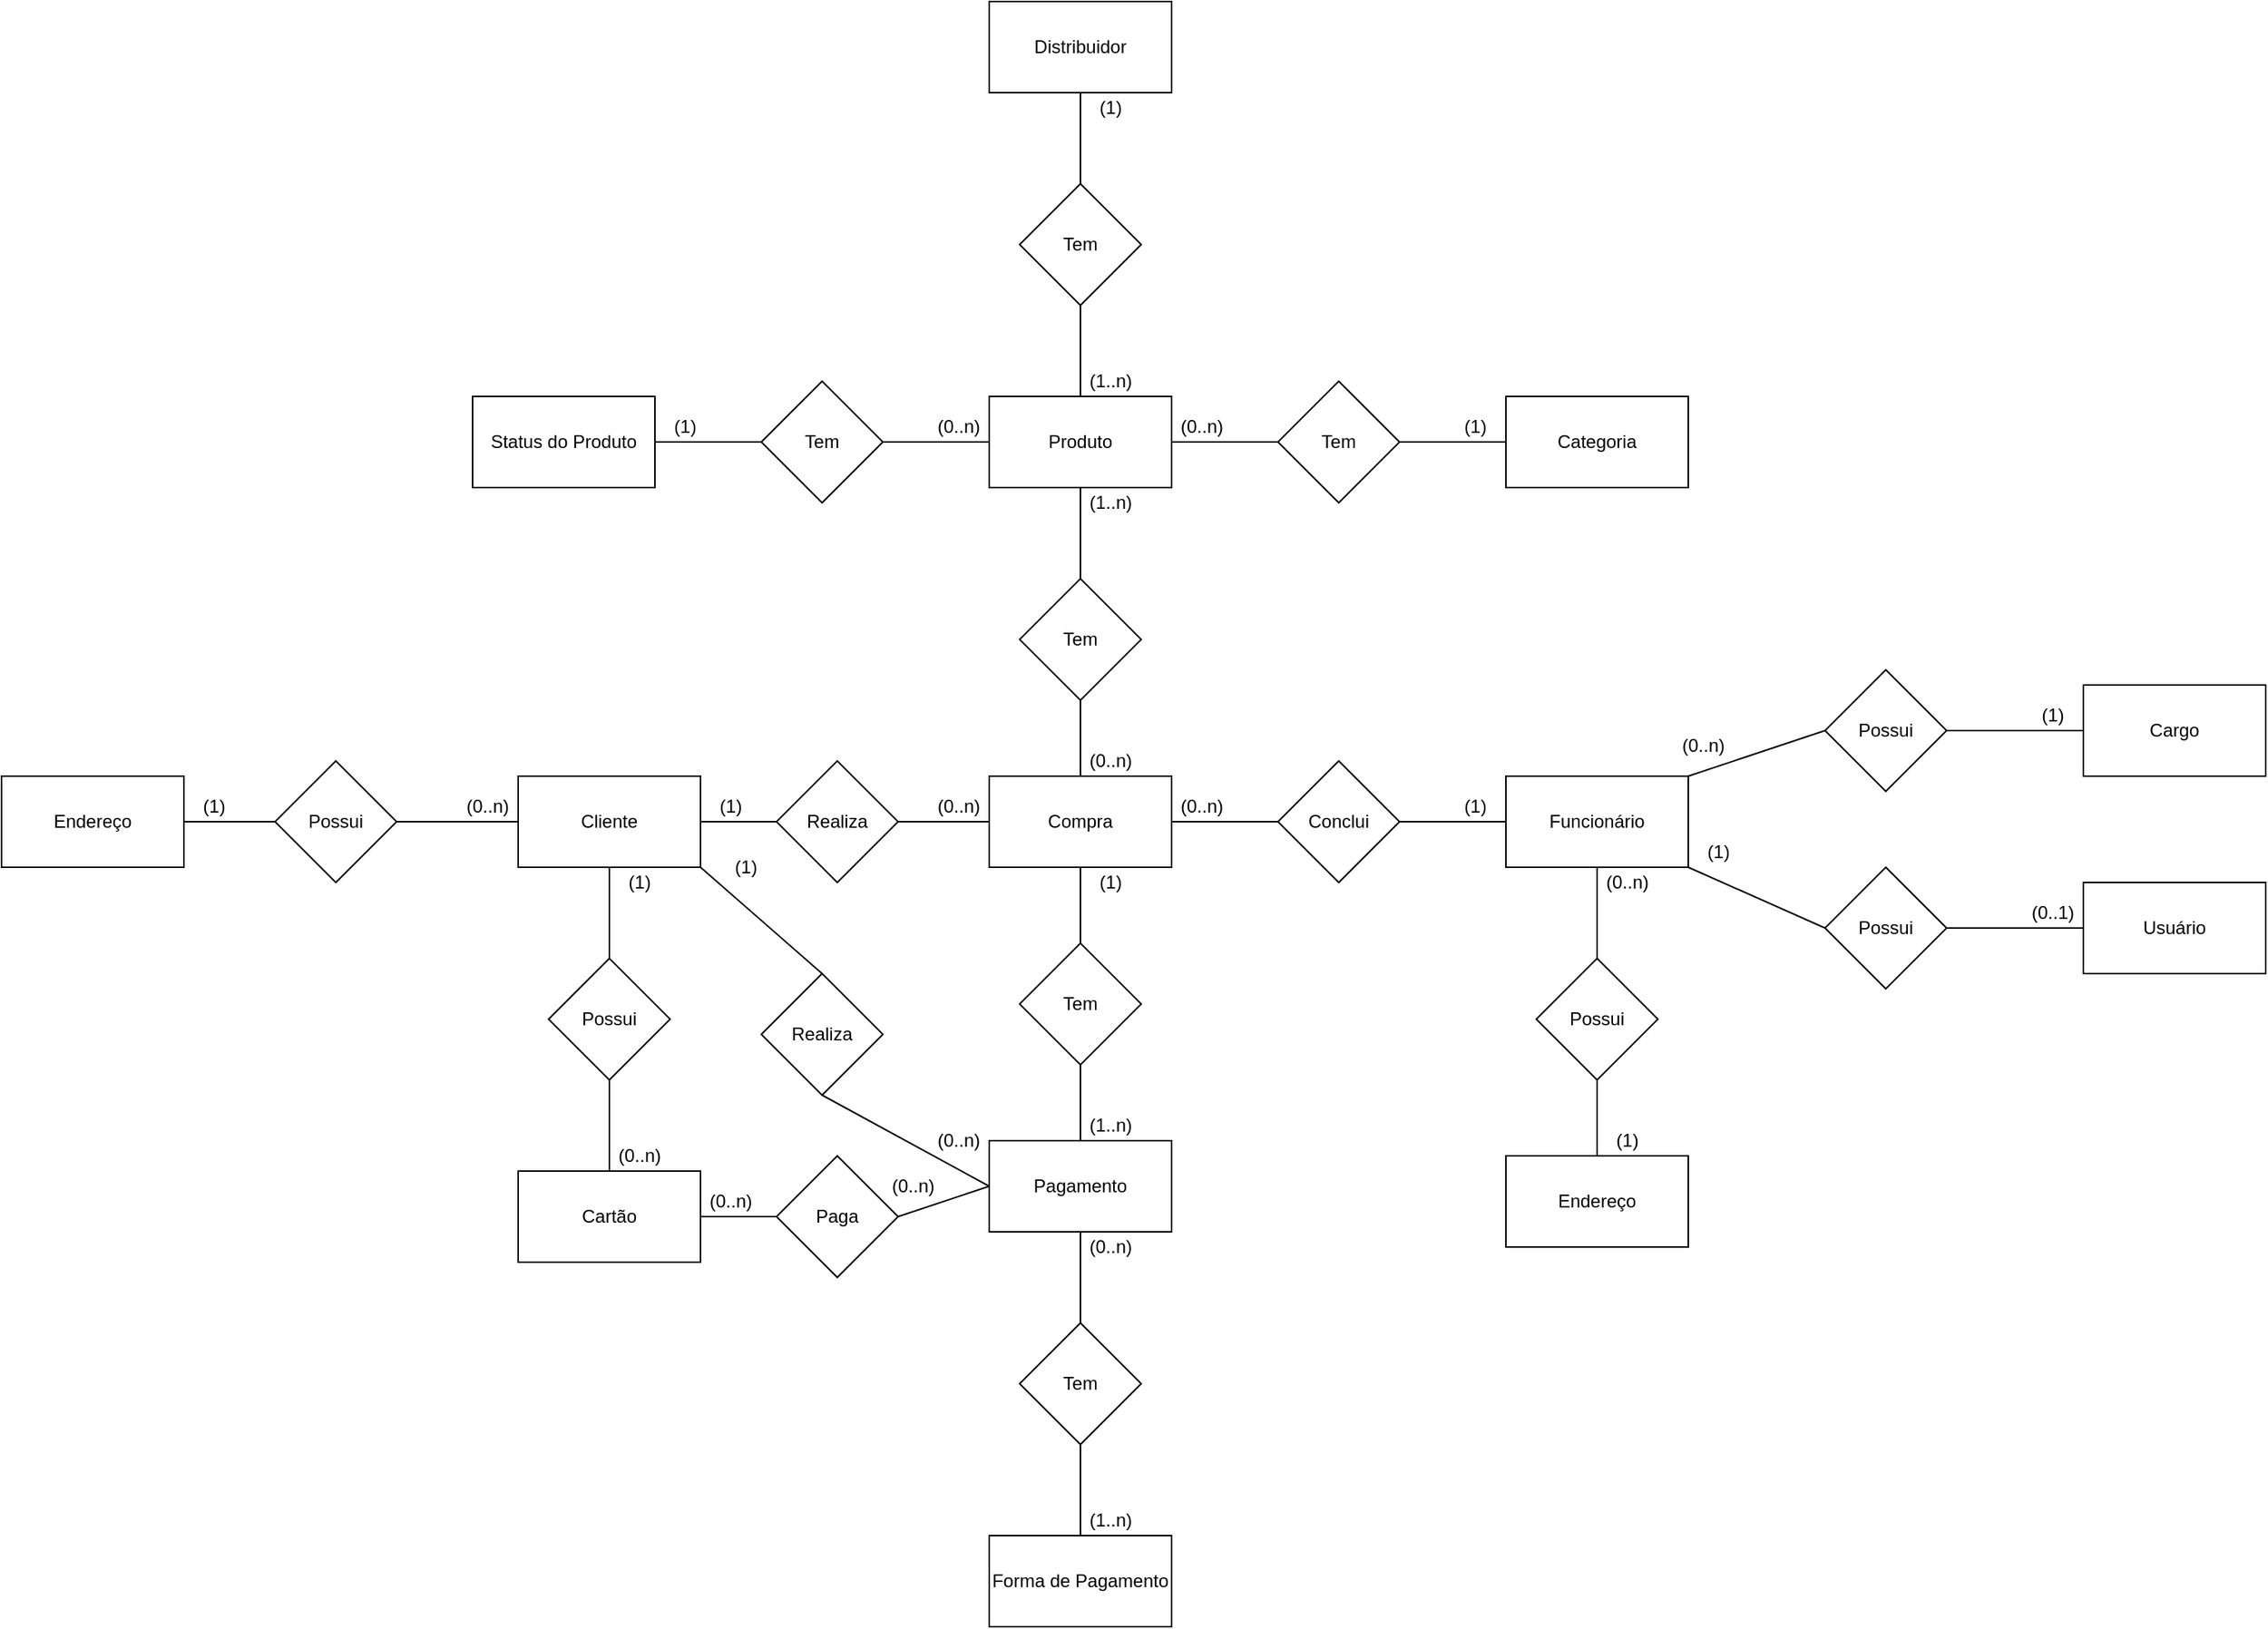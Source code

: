 <mxfile version="13.6.5" type="github">
  <diagram id="R2lEEEUBdFMjLlhIrx00" name="Page-1">
    <mxGraphModel dx="1632" dy="1837" grid="1" gridSize="10" guides="1" tooltips="1" connect="1" arrows="1" fold="1" page="1" pageScale="1" pageWidth="850" pageHeight="1400" math="0" shadow="0" extFonts="Permanent Marker^https://fonts.googleapis.com/css?family=Permanent+Marker">
      <root>
        <mxCell id="0" />
        <mxCell id="1" parent="0" />
        <mxCell id="GaUVrfQEwD2dU-qUHx9c-1" value="Cliente" style="rounded=0;whiteSpace=wrap;html=1;" parent="1" vertex="1">
          <mxGeometry x="30" y="300" width="120" height="60" as="geometry" />
        </mxCell>
        <mxCell id="GaUVrfQEwD2dU-qUHx9c-2" value="Funcionário" style="rounded=0;whiteSpace=wrap;html=1;" parent="1" vertex="1">
          <mxGeometry x="680" y="300" width="120" height="60" as="geometry" />
        </mxCell>
        <mxCell id="GaUVrfQEwD2dU-qUHx9c-3" value="Produto" style="rounded=0;whiteSpace=wrap;html=1;" parent="1" vertex="1">
          <mxGeometry x="340" y="50" width="120" height="60" as="geometry" />
        </mxCell>
        <mxCell id="GaUVrfQEwD2dU-qUHx9c-4" value="Status do Produto" style="rounded=0;whiteSpace=wrap;html=1;" parent="1" vertex="1">
          <mxGeometry y="50" width="120" height="60" as="geometry" />
        </mxCell>
        <mxCell id="GaUVrfQEwD2dU-qUHx9c-5" value="Categoria" style="rounded=0;whiteSpace=wrap;html=1;" parent="1" vertex="1">
          <mxGeometry x="680" y="50" width="120" height="60" as="geometry" />
        </mxCell>
        <mxCell id="GaUVrfQEwD2dU-qUHx9c-6" value="Compra" style="rounded=0;whiteSpace=wrap;html=1;" parent="1" vertex="1">
          <mxGeometry x="340" y="300" width="120" height="60" as="geometry" />
        </mxCell>
        <mxCell id="GaUVrfQEwD2dU-qUHx9c-7" value="Forma de Pagamento" style="rounded=0;whiteSpace=wrap;html=1;" parent="1" vertex="1">
          <mxGeometry x="340" y="800" width="120" height="60" as="geometry" />
        </mxCell>
        <mxCell id="GaUVrfQEwD2dU-qUHx9c-8" value="Pagamento" style="rounded=0;whiteSpace=wrap;html=1;" parent="1" vertex="1">
          <mxGeometry x="340" y="540" width="120" height="60" as="geometry" />
        </mxCell>
        <mxCell id="GaUVrfQEwD2dU-qUHx9c-9" value="Endereço" style="rounded=0;whiteSpace=wrap;html=1;" parent="1" vertex="1">
          <mxGeometry x="-310" y="300" width="120" height="60" as="geometry" />
        </mxCell>
        <mxCell id="GaUVrfQEwD2dU-qUHx9c-10" value="Cargo" style="rounded=0;whiteSpace=wrap;html=1;" parent="1" vertex="1">
          <mxGeometry x="1060" y="240" width="120" height="60" as="geometry" />
        </mxCell>
        <mxCell id="GaUVrfQEwD2dU-qUHx9c-11" value="Usuário" style="rounded=0;whiteSpace=wrap;html=1;" parent="1" vertex="1">
          <mxGeometry x="1060" y="370" width="120" height="60" as="geometry" />
        </mxCell>
        <mxCell id="GaUVrfQEwD2dU-qUHx9c-12" value="Realiza" style="rhombus;whiteSpace=wrap;html=1;" parent="1" vertex="1">
          <mxGeometry x="200" y="290" width="80" height="80" as="geometry" />
        </mxCell>
        <mxCell id="GaUVrfQEwD2dU-qUHx9c-14" value="" style="endArrow=none;html=1;exitX=1;exitY=0.5;exitDx=0;exitDy=0;entryX=0;entryY=0.5;entryDx=0;entryDy=0;" parent="1" source="GaUVrfQEwD2dU-qUHx9c-1" target="GaUVrfQEwD2dU-qUHx9c-12" edge="1">
          <mxGeometry width="50" height="50" relative="1" as="geometry">
            <mxPoint x="380" y="430" as="sourcePoint" />
            <mxPoint x="430" y="380" as="targetPoint" />
          </mxGeometry>
        </mxCell>
        <mxCell id="GaUVrfQEwD2dU-qUHx9c-15" value="" style="endArrow=none;html=1;exitX=1;exitY=0.5;exitDx=0;exitDy=0;entryX=0;entryY=0.5;entryDx=0;entryDy=0;" parent="1" source="GaUVrfQEwD2dU-qUHx9c-12" target="GaUVrfQEwD2dU-qUHx9c-6" edge="1">
          <mxGeometry width="50" height="50" relative="1" as="geometry">
            <mxPoint x="380" y="430" as="sourcePoint" />
            <mxPoint x="430" y="380" as="targetPoint" />
          </mxGeometry>
        </mxCell>
        <mxCell id="GaUVrfQEwD2dU-qUHx9c-20" value="(0..n)" style="text;html=1;strokeColor=none;fillColor=none;align=center;verticalAlign=middle;whiteSpace=wrap;rounded=0;" parent="1" vertex="1">
          <mxGeometry x="300" y="310" width="40" height="20" as="geometry" />
        </mxCell>
        <mxCell id="GaUVrfQEwD2dU-qUHx9c-21" value="(1)" style="text;html=1;strokeColor=none;fillColor=none;align=center;verticalAlign=middle;whiteSpace=wrap;rounded=0;" parent="1" vertex="1">
          <mxGeometry x="150" y="310" width="40" height="20" as="geometry" />
        </mxCell>
        <mxCell id="GaUVrfQEwD2dU-qUHx9c-22" value="Tem" style="rhombus;whiteSpace=wrap;html=1;" parent="1" vertex="1">
          <mxGeometry x="360" y="170" width="80" height="80" as="geometry" />
        </mxCell>
        <mxCell id="GaUVrfQEwD2dU-qUHx9c-23" value="" style="endArrow=none;html=1;exitX=0.5;exitY=0;exitDx=0;exitDy=0;entryX=0.5;entryY=1;entryDx=0;entryDy=0;" parent="1" source="GaUVrfQEwD2dU-qUHx9c-6" target="GaUVrfQEwD2dU-qUHx9c-22" edge="1">
          <mxGeometry width="50" height="50" relative="1" as="geometry">
            <mxPoint x="380" y="230" as="sourcePoint" />
            <mxPoint x="430" y="180" as="targetPoint" />
          </mxGeometry>
        </mxCell>
        <mxCell id="GaUVrfQEwD2dU-qUHx9c-24" value="" style="endArrow=none;html=1;entryX=0.5;entryY=1;entryDx=0;entryDy=0;exitX=0.5;exitY=0;exitDx=0;exitDy=0;" parent="1" source="GaUVrfQEwD2dU-qUHx9c-22" target="GaUVrfQEwD2dU-qUHx9c-3" edge="1">
          <mxGeometry width="50" height="50" relative="1" as="geometry">
            <mxPoint x="380" y="230" as="sourcePoint" />
            <mxPoint x="430" y="180" as="targetPoint" />
          </mxGeometry>
        </mxCell>
        <mxCell id="GaUVrfQEwD2dU-qUHx9c-25" value="(0..n)" style="text;html=1;strokeColor=none;fillColor=none;align=center;verticalAlign=middle;whiteSpace=wrap;rounded=0;" parent="1" vertex="1">
          <mxGeometry x="400" y="280" width="40" height="20" as="geometry" />
        </mxCell>
        <mxCell id="GaUVrfQEwD2dU-qUHx9c-26" value="(1..n)" style="text;html=1;strokeColor=none;fillColor=none;align=center;verticalAlign=middle;whiteSpace=wrap;rounded=0;" parent="1" vertex="1">
          <mxGeometry x="400" y="110" width="40" height="20" as="geometry" />
        </mxCell>
        <mxCell id="GaUVrfQEwD2dU-qUHx9c-27" value="Tem" style="rhombus;whiteSpace=wrap;html=1;" parent="1" vertex="1">
          <mxGeometry x="190" y="40" width="80" height="80" as="geometry" />
        </mxCell>
        <mxCell id="GaUVrfQEwD2dU-qUHx9c-28" value="" style="endArrow=none;html=1;exitX=1;exitY=0.5;exitDx=0;exitDy=0;entryX=0;entryY=0.5;entryDx=0;entryDy=0;" parent="1" source="GaUVrfQEwD2dU-qUHx9c-27" target="GaUVrfQEwD2dU-qUHx9c-3" edge="1">
          <mxGeometry width="50" height="50" relative="1" as="geometry">
            <mxPoint x="380" y="230" as="sourcePoint" />
            <mxPoint x="430" y="180" as="targetPoint" />
          </mxGeometry>
        </mxCell>
        <mxCell id="GaUVrfQEwD2dU-qUHx9c-29" value="" style="endArrow=none;html=1;exitX=1;exitY=0.5;exitDx=0;exitDy=0;entryX=0;entryY=0.5;entryDx=0;entryDy=0;" parent="1" source="GaUVrfQEwD2dU-qUHx9c-4" target="GaUVrfQEwD2dU-qUHx9c-27" edge="1">
          <mxGeometry width="50" height="50" relative="1" as="geometry">
            <mxPoint x="380" y="230" as="sourcePoint" />
            <mxPoint x="430" y="180" as="targetPoint" />
          </mxGeometry>
        </mxCell>
        <mxCell id="GaUVrfQEwD2dU-qUHx9c-30" value="Tem" style="rhombus;whiteSpace=wrap;html=1;" parent="1" vertex="1">
          <mxGeometry x="530" y="40" width="80" height="80" as="geometry" />
        </mxCell>
        <mxCell id="GaUVrfQEwD2dU-qUHx9c-31" value="" style="endArrow=none;html=1;entryX=0;entryY=0.5;entryDx=0;entryDy=0;exitX=1;exitY=0.5;exitDx=0;exitDy=0;" parent="1" source="GaUVrfQEwD2dU-qUHx9c-3" target="GaUVrfQEwD2dU-qUHx9c-30" edge="1">
          <mxGeometry width="50" height="50" relative="1" as="geometry">
            <mxPoint x="380" y="230" as="sourcePoint" />
            <mxPoint x="430" y="180" as="targetPoint" />
          </mxGeometry>
        </mxCell>
        <mxCell id="GaUVrfQEwD2dU-qUHx9c-32" value="" style="endArrow=none;html=1;entryX=0;entryY=0.5;entryDx=0;entryDy=0;exitX=1;exitY=0.5;exitDx=0;exitDy=0;" parent="1" source="GaUVrfQEwD2dU-qUHx9c-30" target="GaUVrfQEwD2dU-qUHx9c-5" edge="1">
          <mxGeometry width="50" height="50" relative="1" as="geometry">
            <mxPoint x="380" y="230" as="sourcePoint" />
            <mxPoint x="430" y="180" as="targetPoint" />
          </mxGeometry>
        </mxCell>
        <mxCell id="GaUVrfQEwD2dU-qUHx9c-33" value="(1)" style="text;html=1;strokeColor=none;fillColor=none;align=center;verticalAlign=middle;whiteSpace=wrap;rounded=0;" parent="1" vertex="1">
          <mxGeometry x="120" y="60" width="40" height="20" as="geometry" />
        </mxCell>
        <mxCell id="GaUVrfQEwD2dU-qUHx9c-34" value="(0..n)" style="text;html=1;strokeColor=none;fillColor=none;align=center;verticalAlign=middle;whiteSpace=wrap;rounded=0;" parent="1" vertex="1">
          <mxGeometry x="300" y="60" width="40" height="20" as="geometry" />
        </mxCell>
        <mxCell id="GaUVrfQEwD2dU-qUHx9c-35" value="(0..n)" style="text;html=1;strokeColor=none;fillColor=none;align=center;verticalAlign=middle;whiteSpace=wrap;rounded=0;" parent="1" vertex="1">
          <mxGeometry x="460" y="60" width="40" height="20" as="geometry" />
        </mxCell>
        <mxCell id="GaUVrfQEwD2dU-qUHx9c-36" value="(1)" style="text;html=1;strokeColor=none;fillColor=none;align=center;verticalAlign=middle;whiteSpace=wrap;rounded=0;" parent="1" vertex="1">
          <mxGeometry x="640" y="60" width="40" height="20" as="geometry" />
        </mxCell>
        <mxCell id="GaUVrfQEwD2dU-qUHx9c-37" value="Conclui" style="rhombus;whiteSpace=wrap;html=1;" parent="1" vertex="1">
          <mxGeometry x="530" y="290" width="80" height="80" as="geometry" />
        </mxCell>
        <mxCell id="GaUVrfQEwD2dU-qUHx9c-38" value="" style="endArrow=none;html=1;entryX=0;entryY=0.5;entryDx=0;entryDy=0;" parent="1" target="GaUVrfQEwD2dU-qUHx9c-37" edge="1">
          <mxGeometry width="50" height="50" relative="1" as="geometry">
            <mxPoint x="460" y="330" as="sourcePoint" />
            <mxPoint x="430" y="280" as="targetPoint" />
          </mxGeometry>
        </mxCell>
        <mxCell id="GaUVrfQEwD2dU-qUHx9c-39" value="" style="endArrow=none;html=1;entryX=0;entryY=0.5;entryDx=0;entryDy=0;" parent="1" target="GaUVrfQEwD2dU-qUHx9c-2" edge="1">
          <mxGeometry width="50" height="50" relative="1" as="geometry">
            <mxPoint x="610" y="330" as="sourcePoint" />
            <mxPoint x="430" y="280" as="targetPoint" />
          </mxGeometry>
        </mxCell>
        <mxCell id="GaUVrfQEwD2dU-qUHx9c-40" value="(1)" style="text;html=1;strokeColor=none;fillColor=none;align=center;verticalAlign=middle;whiteSpace=wrap;rounded=0;" parent="1" vertex="1">
          <mxGeometry x="640" y="310" width="40" height="20" as="geometry" />
        </mxCell>
        <mxCell id="GaUVrfQEwD2dU-qUHx9c-41" value="(0..n)" style="text;html=1;strokeColor=none;fillColor=none;align=center;verticalAlign=middle;whiteSpace=wrap;rounded=0;" parent="1" vertex="1">
          <mxGeometry x="460" y="310" width="40" height="20" as="geometry" />
        </mxCell>
        <mxCell id="GaUVrfQEwD2dU-qUHx9c-42" value="Tem" style="rhombus;whiteSpace=wrap;html=1;" parent="1" vertex="1">
          <mxGeometry x="360" y="410" width="80" height="80" as="geometry" />
        </mxCell>
        <mxCell id="GaUVrfQEwD2dU-qUHx9c-43" value="" style="endArrow=none;html=1;entryX=0.5;entryY=1;entryDx=0;entryDy=0;exitX=0.5;exitY=0;exitDx=0;exitDy=0;" parent="1" source="GaUVrfQEwD2dU-qUHx9c-8" target="GaUVrfQEwD2dU-qUHx9c-42" edge="1">
          <mxGeometry width="50" height="50" relative="1" as="geometry">
            <mxPoint x="380" y="530" as="sourcePoint" />
            <mxPoint x="430" y="480" as="targetPoint" />
          </mxGeometry>
        </mxCell>
        <mxCell id="GaUVrfQEwD2dU-qUHx9c-44" value="" style="endArrow=none;html=1;entryX=0.5;entryY=1;entryDx=0;entryDy=0;exitX=0.5;exitY=0;exitDx=0;exitDy=0;" parent="1" source="GaUVrfQEwD2dU-qUHx9c-42" target="GaUVrfQEwD2dU-qUHx9c-6" edge="1">
          <mxGeometry width="50" height="50" relative="1" as="geometry">
            <mxPoint x="380" y="530" as="sourcePoint" />
            <mxPoint x="430" y="480" as="targetPoint" />
          </mxGeometry>
        </mxCell>
        <mxCell id="GaUVrfQEwD2dU-qUHx9c-45" value="Realiza" style="rhombus;whiteSpace=wrap;html=1;" parent="1" vertex="1">
          <mxGeometry x="190" y="430" width="80" height="80" as="geometry" />
        </mxCell>
        <mxCell id="GaUVrfQEwD2dU-qUHx9c-48" value="" style="endArrow=none;html=1;exitX=1;exitY=1;exitDx=0;exitDy=0;entryX=0.5;entryY=0;entryDx=0;entryDy=0;" parent="1" source="GaUVrfQEwD2dU-qUHx9c-1" target="GaUVrfQEwD2dU-qUHx9c-45" edge="1">
          <mxGeometry width="50" height="50" relative="1" as="geometry">
            <mxPoint x="380" y="530" as="sourcePoint" />
            <mxPoint x="430" y="480" as="targetPoint" />
          </mxGeometry>
        </mxCell>
        <mxCell id="GaUVrfQEwD2dU-qUHx9c-49" value="" style="endArrow=none;html=1;exitX=0.5;exitY=1;exitDx=0;exitDy=0;entryX=0;entryY=0.5;entryDx=0;entryDy=0;" parent="1" source="GaUVrfQEwD2dU-qUHx9c-45" target="GaUVrfQEwD2dU-qUHx9c-8" edge="1">
          <mxGeometry width="50" height="50" relative="1" as="geometry">
            <mxPoint x="380" y="530" as="sourcePoint" />
            <mxPoint x="430" y="480" as="targetPoint" />
          </mxGeometry>
        </mxCell>
        <mxCell id="GaUVrfQEwD2dU-qUHx9c-50" value="(1..n)" style="text;html=1;strokeColor=none;fillColor=none;align=center;verticalAlign=middle;whiteSpace=wrap;rounded=0;" parent="1" vertex="1">
          <mxGeometry x="400" y="520" width="40" height="20" as="geometry" />
        </mxCell>
        <mxCell id="GaUVrfQEwD2dU-qUHx9c-51" value="(1)" style="text;html=1;strokeColor=none;fillColor=none;align=center;verticalAlign=middle;whiteSpace=wrap;rounded=0;" parent="1" vertex="1">
          <mxGeometry x="400" y="360" width="40" height="20" as="geometry" />
        </mxCell>
        <mxCell id="GaUVrfQEwD2dU-qUHx9c-52" value="(0..n)" style="text;html=1;strokeColor=none;fillColor=none;align=center;verticalAlign=middle;whiteSpace=wrap;rounded=0;" parent="1" vertex="1">
          <mxGeometry x="300" y="530" width="40" height="20" as="geometry" />
        </mxCell>
        <mxCell id="GaUVrfQEwD2dU-qUHx9c-53" value="(1)" style="text;html=1;strokeColor=none;fillColor=none;align=center;verticalAlign=middle;whiteSpace=wrap;rounded=0;" parent="1" vertex="1">
          <mxGeometry x="160" y="350" width="40" height="20" as="geometry" />
        </mxCell>
        <mxCell id="GaUVrfQEwD2dU-qUHx9c-54" value="Tem" style="rhombus;whiteSpace=wrap;html=1;" parent="1" vertex="1">
          <mxGeometry x="360" y="660" width="80" height="80" as="geometry" />
        </mxCell>
        <mxCell id="GaUVrfQEwD2dU-qUHx9c-57" value="(1..n)" style="text;html=1;strokeColor=none;fillColor=none;align=center;verticalAlign=middle;whiteSpace=wrap;rounded=0;" parent="1" vertex="1">
          <mxGeometry x="400" y="780" width="40" height="20" as="geometry" />
        </mxCell>
        <mxCell id="GaUVrfQEwD2dU-qUHx9c-61" value="(0..n)" style="text;html=1;strokeColor=none;fillColor=none;align=center;verticalAlign=middle;whiteSpace=wrap;rounded=0;" parent="1" vertex="1">
          <mxGeometry x="400" y="600" width="40" height="20" as="geometry" />
        </mxCell>
        <mxCell id="GaUVrfQEwD2dU-qUHx9c-62" value="Endereço" style="rounded=0;whiteSpace=wrap;html=1;" parent="1" vertex="1">
          <mxGeometry x="680" y="550" width="120" height="60" as="geometry" />
        </mxCell>
        <mxCell id="GaUVrfQEwD2dU-qUHx9c-63" value="" style="endArrow=none;html=1;entryX=0.5;entryY=1;entryDx=0;entryDy=0;exitX=0.5;exitY=0;exitDx=0;exitDy=0;" parent="1" source="GaUVrfQEwD2dU-qUHx9c-54" target="GaUVrfQEwD2dU-qUHx9c-8" edge="1">
          <mxGeometry width="50" height="50" relative="1" as="geometry">
            <mxPoint x="380" y="690" as="sourcePoint" />
            <mxPoint x="430" y="640" as="targetPoint" />
          </mxGeometry>
        </mxCell>
        <mxCell id="GaUVrfQEwD2dU-qUHx9c-64" value="" style="endArrow=none;html=1;exitX=0.5;exitY=0;exitDx=0;exitDy=0;entryX=0.5;entryY=1;entryDx=0;entryDy=0;" parent="1" source="GaUVrfQEwD2dU-qUHx9c-7" target="GaUVrfQEwD2dU-qUHx9c-54" edge="1">
          <mxGeometry width="50" height="50" relative="1" as="geometry">
            <mxPoint x="380" y="690" as="sourcePoint" />
            <mxPoint x="430" y="640" as="targetPoint" />
          </mxGeometry>
        </mxCell>
        <mxCell id="GaUVrfQEwD2dU-qUHx9c-65" value="Possui" style="rhombus;whiteSpace=wrap;html=1;" parent="1" vertex="1">
          <mxGeometry x="700" y="420" width="80" height="80" as="geometry" />
        </mxCell>
        <mxCell id="GaUVrfQEwD2dU-qUHx9c-66" value="" style="endArrow=none;html=1;entryX=0.5;entryY=1;entryDx=0;entryDy=0;exitX=0.5;exitY=0;exitDx=0;exitDy=0;" parent="1" source="GaUVrfQEwD2dU-qUHx9c-65" target="GaUVrfQEwD2dU-qUHx9c-2" edge="1">
          <mxGeometry width="50" height="50" relative="1" as="geometry">
            <mxPoint x="400" y="490" as="sourcePoint" />
            <mxPoint x="450" y="440" as="targetPoint" />
          </mxGeometry>
        </mxCell>
        <mxCell id="GaUVrfQEwD2dU-qUHx9c-67" value="" style="endArrow=none;html=1;entryX=0.5;entryY=1;entryDx=0;entryDy=0;exitX=0.5;exitY=0;exitDx=0;exitDy=0;" parent="1" source="GaUVrfQEwD2dU-qUHx9c-62" target="GaUVrfQEwD2dU-qUHx9c-65" edge="1">
          <mxGeometry width="50" height="50" relative="1" as="geometry">
            <mxPoint x="400" y="490" as="sourcePoint" />
            <mxPoint x="450" y="440" as="targetPoint" />
          </mxGeometry>
        </mxCell>
        <mxCell id="GaUVrfQEwD2dU-qUHx9c-68" value="(0..n)" style="text;html=1;strokeColor=none;fillColor=none;align=center;verticalAlign=middle;whiteSpace=wrap;rounded=0;" parent="1" vertex="1">
          <mxGeometry x="740" y="360" width="40" height="20" as="geometry" />
        </mxCell>
        <mxCell id="GaUVrfQEwD2dU-qUHx9c-69" value="(1)" style="text;html=1;strokeColor=none;fillColor=none;align=center;verticalAlign=middle;whiteSpace=wrap;rounded=0;" parent="1" vertex="1">
          <mxGeometry x="740" y="530" width="40" height="20" as="geometry" />
        </mxCell>
        <mxCell id="GaUVrfQEwD2dU-qUHx9c-70" value="Possui" style="rhombus;whiteSpace=wrap;html=1;" parent="1" vertex="1">
          <mxGeometry x="-130" y="290" width="80" height="80" as="geometry" />
        </mxCell>
        <mxCell id="GaUVrfQEwD2dU-qUHx9c-73" value="(0..n)" style="text;html=1;strokeColor=none;fillColor=none;align=center;verticalAlign=middle;whiteSpace=wrap;rounded=0;" parent="1" vertex="1">
          <mxGeometry x="-10" y="310" width="40" height="20" as="geometry" />
        </mxCell>
        <mxCell id="GaUVrfQEwD2dU-qUHx9c-74" value="(1)" style="text;html=1;strokeColor=none;fillColor=none;align=center;verticalAlign=middle;whiteSpace=wrap;rounded=0;" parent="1" vertex="1">
          <mxGeometry x="-190" y="310" width="40" height="20" as="geometry" />
        </mxCell>
        <mxCell id="GaUVrfQEwD2dU-qUHx9c-75" value="Possui" style="rhombus;whiteSpace=wrap;html=1;" parent="1" vertex="1">
          <mxGeometry x="890" y="360" width="80" height="80" as="geometry" />
        </mxCell>
        <mxCell id="GaUVrfQEwD2dU-qUHx9c-76" value="Possui" style="rhombus;whiteSpace=wrap;html=1;" parent="1" vertex="1">
          <mxGeometry x="890" y="230" width="80" height="80" as="geometry" />
        </mxCell>
        <mxCell id="GaUVrfQEwD2dU-qUHx9c-77" value="" style="endArrow=none;html=1;entryX=0;entryY=0.5;entryDx=0;entryDy=0;exitX=1;exitY=0;exitDx=0;exitDy=0;" parent="1" source="GaUVrfQEwD2dU-qUHx9c-2" target="GaUVrfQEwD2dU-qUHx9c-76" edge="1">
          <mxGeometry width="50" height="50" relative="1" as="geometry">
            <mxPoint x="710" y="390" as="sourcePoint" />
            <mxPoint x="760" y="340" as="targetPoint" />
          </mxGeometry>
        </mxCell>
        <mxCell id="GaUVrfQEwD2dU-qUHx9c-78" value="" style="endArrow=none;html=1;entryX=0;entryY=0.5;entryDx=0;entryDy=0;exitX=1;exitY=1;exitDx=0;exitDy=0;" parent="1" source="GaUVrfQEwD2dU-qUHx9c-2" target="GaUVrfQEwD2dU-qUHx9c-75" edge="1">
          <mxGeometry width="50" height="50" relative="1" as="geometry">
            <mxPoint x="710" y="390" as="sourcePoint" />
            <mxPoint x="760" y="340" as="targetPoint" />
          </mxGeometry>
        </mxCell>
        <mxCell id="GaUVrfQEwD2dU-qUHx9c-79" value="" style="endArrow=none;html=1;entryX=0;entryY=0.5;entryDx=0;entryDy=0;exitX=1;exitY=0.5;exitDx=0;exitDy=0;" parent="1" source="GaUVrfQEwD2dU-qUHx9c-76" target="GaUVrfQEwD2dU-qUHx9c-10" edge="1">
          <mxGeometry width="50" height="50" relative="1" as="geometry">
            <mxPoint x="710" y="390" as="sourcePoint" />
            <mxPoint x="760" y="340" as="targetPoint" />
          </mxGeometry>
        </mxCell>
        <mxCell id="GaUVrfQEwD2dU-qUHx9c-80" value="" style="endArrow=none;html=1;entryX=0;entryY=0.5;entryDx=0;entryDy=0;" parent="1" target="GaUVrfQEwD2dU-qUHx9c-11" edge="1">
          <mxGeometry width="50" height="50" relative="1" as="geometry">
            <mxPoint x="970" y="400" as="sourcePoint" />
            <mxPoint x="760" y="340" as="targetPoint" />
          </mxGeometry>
        </mxCell>
        <mxCell id="GaUVrfQEwD2dU-qUHx9c-81" value="(0..n)" style="text;html=1;strokeColor=none;fillColor=none;align=center;verticalAlign=middle;whiteSpace=wrap;rounded=0;" parent="1" vertex="1">
          <mxGeometry x="790" y="270" width="40" height="20" as="geometry" />
        </mxCell>
        <mxCell id="GaUVrfQEwD2dU-qUHx9c-82" value="(1)" style="text;html=1;strokeColor=none;fillColor=none;align=center;verticalAlign=middle;whiteSpace=wrap;rounded=0;" parent="1" vertex="1">
          <mxGeometry x="800" y="340" width="40" height="20" as="geometry" />
        </mxCell>
        <mxCell id="GaUVrfQEwD2dU-qUHx9c-83" value="(1)" style="text;html=1;strokeColor=none;fillColor=none;align=center;verticalAlign=middle;whiteSpace=wrap;rounded=0;" parent="1" vertex="1">
          <mxGeometry x="1020" y="250" width="40" height="20" as="geometry" />
        </mxCell>
        <mxCell id="GaUVrfQEwD2dU-qUHx9c-84" value="(0..1)" style="text;html=1;strokeColor=none;fillColor=none;align=center;verticalAlign=middle;whiteSpace=wrap;rounded=0;" parent="1" vertex="1">
          <mxGeometry x="1020" y="380" width="40" height="20" as="geometry" />
        </mxCell>
        <mxCell id="f3nQtpymwEFHQnczhnL8-1" value="" style="endArrow=none;html=1;exitX=1;exitY=0.5;exitDx=0;exitDy=0;entryX=0;entryY=0.5;entryDx=0;entryDy=0;" parent="1" source="GaUVrfQEwD2dU-qUHx9c-9" target="GaUVrfQEwD2dU-qUHx9c-70" edge="1">
          <mxGeometry width="50" height="50" relative="1" as="geometry">
            <mxPoint x="90" y="450" as="sourcePoint" />
            <mxPoint x="140" y="400" as="targetPoint" />
          </mxGeometry>
        </mxCell>
        <mxCell id="f3nQtpymwEFHQnczhnL8-2" value="" style="endArrow=none;html=1;exitX=1;exitY=0.5;exitDx=0;exitDy=0;entryX=0;entryY=0.5;entryDx=0;entryDy=0;" parent="1" source="GaUVrfQEwD2dU-qUHx9c-70" target="GaUVrfQEwD2dU-qUHx9c-1" edge="1">
          <mxGeometry width="50" height="50" relative="1" as="geometry">
            <mxPoint x="90" y="450" as="sourcePoint" />
            <mxPoint x="140" y="400" as="targetPoint" />
          </mxGeometry>
        </mxCell>
        <mxCell id="f3nQtpymwEFHQnczhnL8-4" value="Cartão" style="rounded=0;whiteSpace=wrap;html=1;" parent="1" vertex="1">
          <mxGeometry x="30" y="560" width="120" height="60" as="geometry" />
        </mxCell>
        <mxCell id="f3nQtpymwEFHQnczhnL8-5" value="Possui" style="rhombus;whiteSpace=wrap;html=1;" parent="1" vertex="1">
          <mxGeometry x="50" y="420" width="80" height="80" as="geometry" />
        </mxCell>
        <mxCell id="f3nQtpymwEFHQnczhnL8-6" value="" style="endArrow=none;html=1;entryX=0.5;entryY=1;entryDx=0;entryDy=0;exitX=0.5;exitY=0;exitDx=0;exitDy=0;" parent="1" source="f3nQtpymwEFHQnczhnL8-5" target="GaUVrfQEwD2dU-qUHx9c-1" edge="1">
          <mxGeometry width="50" height="50" relative="1" as="geometry">
            <mxPoint x="40" y="450" as="sourcePoint" />
            <mxPoint x="90" y="400" as="targetPoint" />
          </mxGeometry>
        </mxCell>
        <mxCell id="f3nQtpymwEFHQnczhnL8-7" value="" style="endArrow=none;html=1;exitX=0.5;exitY=0;exitDx=0;exitDy=0;" parent="1" source="f3nQtpymwEFHQnczhnL8-4" edge="1">
          <mxGeometry width="50" height="50" relative="1" as="geometry">
            <mxPoint x="40" y="450" as="sourcePoint" />
            <mxPoint x="90" y="500" as="targetPoint" />
          </mxGeometry>
        </mxCell>
        <mxCell id="f3nQtpymwEFHQnczhnL8-10" value="(1)" style="text;html=1;strokeColor=none;fillColor=none;align=center;verticalAlign=middle;whiteSpace=wrap;rounded=0;" parent="1" vertex="1">
          <mxGeometry x="90" y="360" width="40" height="20" as="geometry" />
        </mxCell>
        <mxCell id="f3nQtpymwEFHQnczhnL8-11" value="(0..n)" style="text;html=1;strokeColor=none;fillColor=none;align=center;verticalAlign=middle;whiteSpace=wrap;rounded=0;" parent="1" vertex="1">
          <mxGeometry x="90" y="540" width="40" height="20" as="geometry" />
        </mxCell>
        <mxCell id="f3nQtpymwEFHQnczhnL8-12" value="Paga" style="rhombus;whiteSpace=wrap;html=1;" parent="1" vertex="1">
          <mxGeometry x="200" y="550" width="80" height="80" as="geometry" />
        </mxCell>
        <mxCell id="f3nQtpymwEFHQnczhnL8-13" value="" style="endArrow=none;html=1;entryX=0;entryY=0.5;entryDx=0;entryDy=0;exitX=1;exitY=0.5;exitDx=0;exitDy=0;" parent="1" source="f3nQtpymwEFHQnczhnL8-4" target="f3nQtpymwEFHQnczhnL8-12" edge="1">
          <mxGeometry width="50" height="50" relative="1" as="geometry">
            <mxPoint x="100" y="550" as="sourcePoint" />
            <mxPoint x="150" y="500" as="targetPoint" />
          </mxGeometry>
        </mxCell>
        <mxCell id="f3nQtpymwEFHQnczhnL8-14" value="" style="endArrow=none;html=1;entryX=0;entryY=0.5;entryDx=0;entryDy=0;exitX=1;exitY=0.5;exitDx=0;exitDy=0;" parent="1" source="f3nQtpymwEFHQnczhnL8-12" target="GaUVrfQEwD2dU-qUHx9c-8" edge="1">
          <mxGeometry width="50" height="50" relative="1" as="geometry">
            <mxPoint x="100" y="550" as="sourcePoint" />
            <mxPoint x="150" y="500" as="targetPoint" />
          </mxGeometry>
        </mxCell>
        <mxCell id="f3nQtpymwEFHQnczhnL8-15" value="(0..n)" style="text;html=1;strokeColor=none;fillColor=none;align=center;verticalAlign=middle;whiteSpace=wrap;rounded=0;" parent="1" vertex="1">
          <mxGeometry x="150" y="570" width="40" height="20" as="geometry" />
        </mxCell>
        <mxCell id="f3nQtpymwEFHQnczhnL8-16" value="(0..n)" style="text;html=1;strokeColor=none;fillColor=none;align=center;verticalAlign=middle;whiteSpace=wrap;rounded=0;" parent="1" vertex="1">
          <mxGeometry x="270" y="560" width="40" height="20" as="geometry" />
        </mxCell>
        <mxCell id="8OyE3DCsSjhwzFCNShd_-1" value="Tem" style="rhombus;whiteSpace=wrap;html=1;" vertex="1" parent="1">
          <mxGeometry x="360" y="-90" width="80" height="80" as="geometry" />
        </mxCell>
        <mxCell id="8OyE3DCsSjhwzFCNShd_-2" value="Distribuidor" style="rounded=0;whiteSpace=wrap;html=1;" vertex="1" parent="1">
          <mxGeometry x="340" y="-210" width="120" height="60" as="geometry" />
        </mxCell>
        <mxCell id="8OyE3DCsSjhwzFCNShd_-3" value="" style="endArrow=none;html=1;exitX=0.5;exitY=0;exitDx=0;exitDy=0;entryX=0.5;entryY=1;entryDx=0;entryDy=0;" edge="1" parent="1" source="8OyE3DCsSjhwzFCNShd_-1" target="8OyE3DCsSjhwzFCNShd_-2">
          <mxGeometry width="50" height="50" relative="1" as="geometry">
            <mxPoint x="420" y="-70" as="sourcePoint" />
            <mxPoint x="470" y="-120" as="targetPoint" />
          </mxGeometry>
        </mxCell>
        <mxCell id="8OyE3DCsSjhwzFCNShd_-4" value="" style="endArrow=none;html=1;exitX=0.5;exitY=0;exitDx=0;exitDy=0;entryX=0.5;entryY=1;entryDx=0;entryDy=0;" edge="1" parent="1" source="GaUVrfQEwD2dU-qUHx9c-3" target="8OyE3DCsSjhwzFCNShd_-1">
          <mxGeometry width="50" height="50" relative="1" as="geometry">
            <mxPoint x="420" y="-70" as="sourcePoint" />
            <mxPoint x="470" y="-120" as="targetPoint" />
          </mxGeometry>
        </mxCell>
        <mxCell id="8OyE3DCsSjhwzFCNShd_-5" value="(1)" style="text;html=1;strokeColor=none;fillColor=none;align=center;verticalAlign=middle;whiteSpace=wrap;rounded=0;" vertex="1" parent="1">
          <mxGeometry x="400" y="-150" width="40" height="20" as="geometry" />
        </mxCell>
        <mxCell id="8OyE3DCsSjhwzFCNShd_-6" value="(1..n)" style="text;html=1;strokeColor=none;fillColor=none;align=center;verticalAlign=middle;whiteSpace=wrap;rounded=0;" vertex="1" parent="1">
          <mxGeometry x="400" y="30" width="40" height="20" as="geometry" />
        </mxCell>
      </root>
    </mxGraphModel>
  </diagram>
</mxfile>
